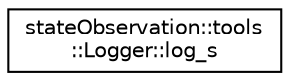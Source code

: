 digraph "Graphical Class Hierarchy"
{
  edge [fontname="Helvetica",fontsize="10",labelfontname="Helvetica",labelfontsize="10"];
  node [fontname="Helvetica",fontsize="10",shape=record];
  rankdir="LR";
  Node0 [label="stateObservation::tools\l::Logger::log_s",height=0.2,width=0.4,color="black", fillcolor="white", style="filled",URL="$structstateObservation_1_1tools_1_1Logger_1_1log__s.html"];
}
